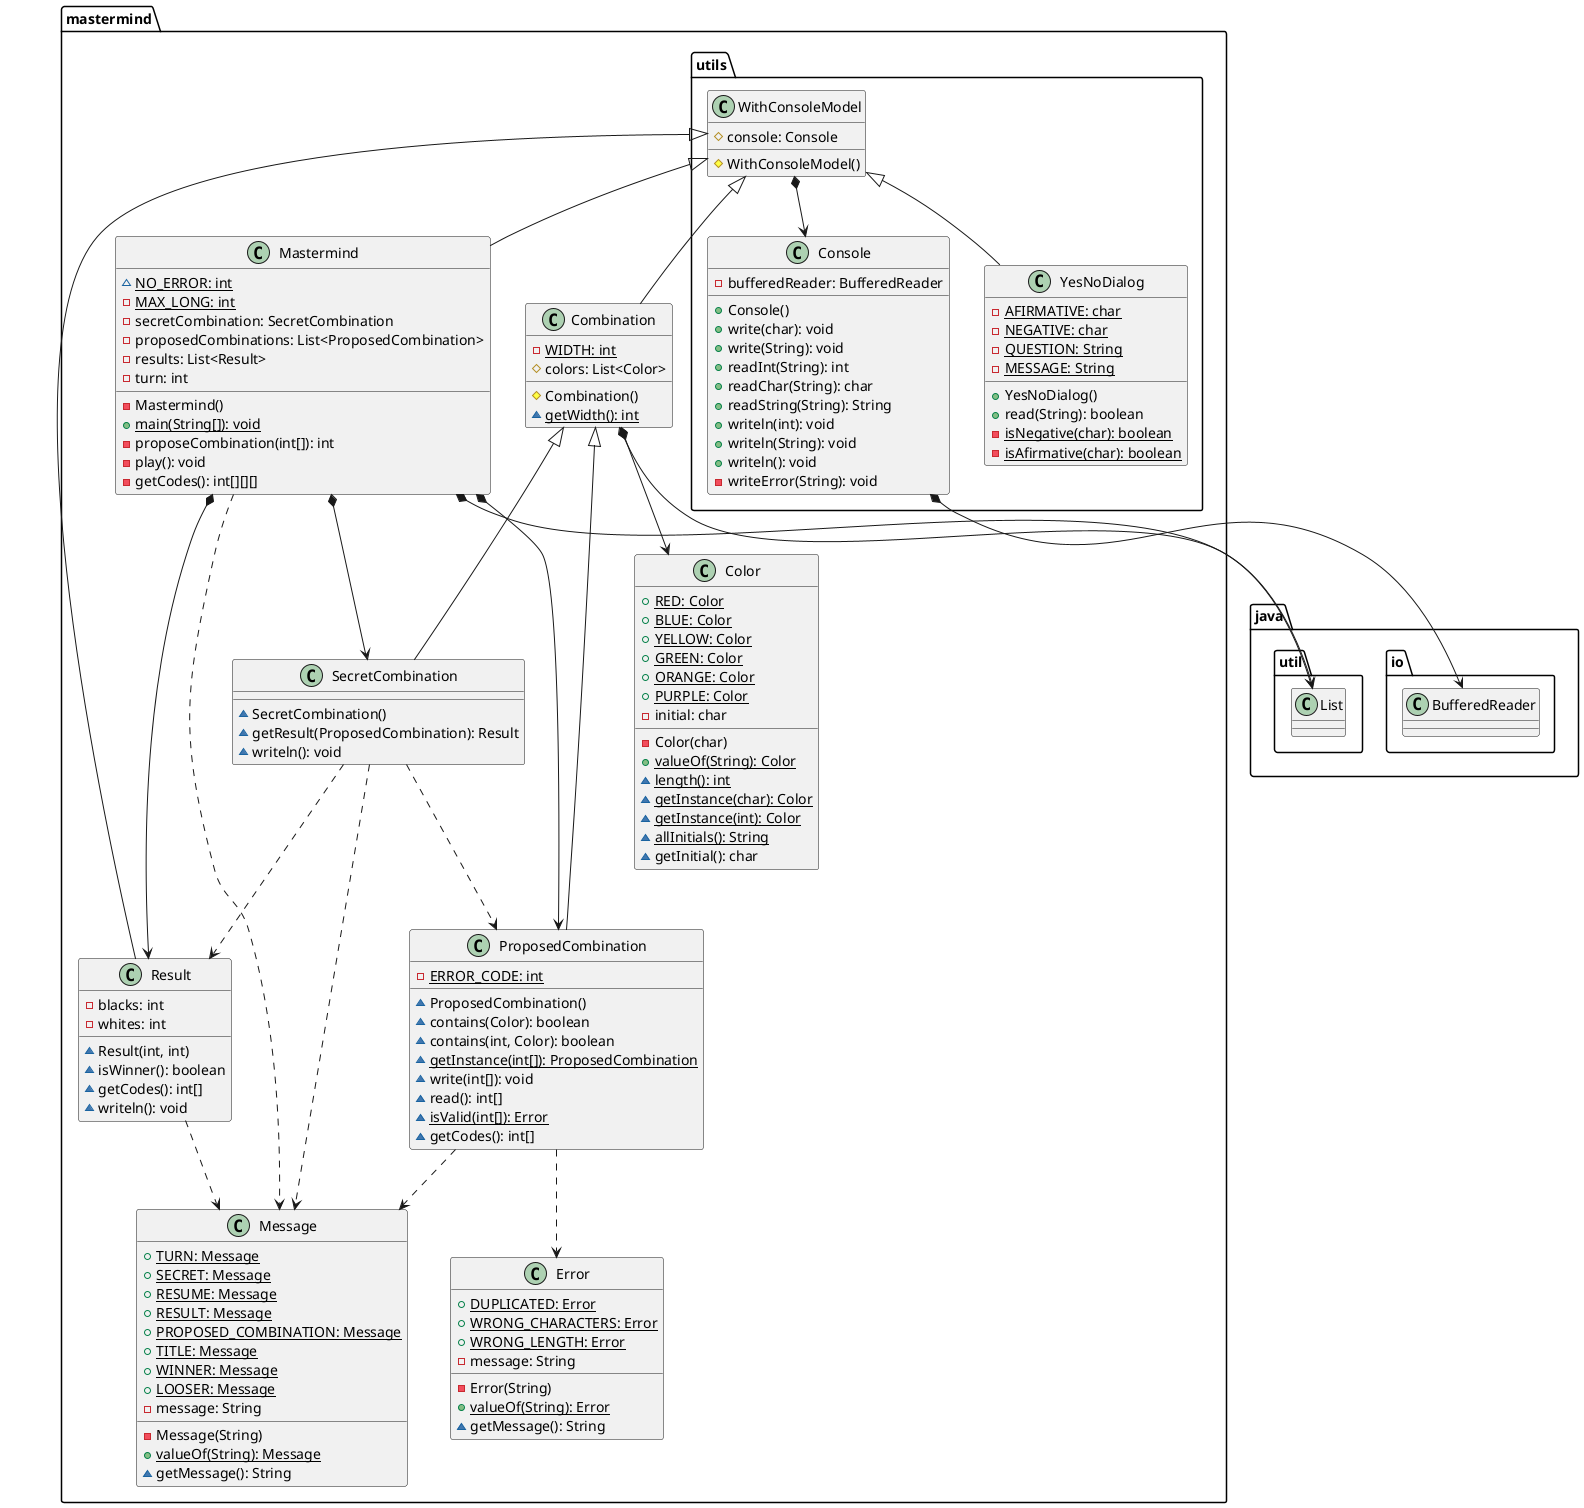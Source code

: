 @startuml

class  mastermind.Color{
+ {static} RED: Color
+ {static} BLUE: Color
+ {static} YELLOW: Color
+ {static} GREEN: Color
+ {static} ORANGE: Color
+ {static} PURPLE: Color
- initial: char
- Color(char)
+ {static} valueOf(String): Color
~ {static} length(): int
~ {static} getInstance(char): Color
~ {static} getInstance(int): Color
~ {static} allInitials(): String
~ getInitial(): char
}

class  mastermind.Combination{
- {static} WIDTH: int
# colors: List<Color>
# Combination()
~ {static} getWidth(): int
}
mastermind.utils.WithConsoleModel <|-down- mastermind.Combination
mastermind.Combination *-down-> java.util.List
mastermind.Combination *-down-> mastermind.Color

class  mastermind.Error{
+ {static} DUPLICATED: Error
+ {static} WRONG_CHARACTERS: Error
+ {static} WRONG_LENGTH: Error
- message: String
- Error(String)
+ {static} valueOf(String): Error
~ getMessage(): String
}

class  mastermind.Mastermind{
~ {static} NO_ERROR: int
- {static} MAX_LONG: int
- secretCombination: SecretCombination
- proposedCombinations: List<ProposedCombination>
- results: List<Result>
- turn: int
- Mastermind()
+ {static} main(String[]): void
- proposeCombination(int[]): int
- play(): void
- getCodes(): int[][][]
}
mastermind.utils.WithConsoleModel <|-down- mastermind.Mastermind
mastermind.Mastermind *-down-> java.util.List
mastermind.Mastermind *-down-> mastermind.ProposedCombination
mastermind.Mastermind *-down-> mastermind.Result
mastermind.Mastermind *-down-> mastermind.SecretCombination
mastermind.Mastermind ..> mastermind.Message

class  mastermind.Message{
+ {static} TURN: Message
+ {static} SECRET: Message
+ {static} RESUME: Message
+ {static} RESULT: Message
+ {static} PROPOSED_COMBINATION: Message
+ {static} TITLE: Message
+ {static} WINNER: Message
+ {static} LOOSER: Message
- message: String
- Message(String)
+ {static} valueOf(String): Message
~ getMessage(): String
}

class  mastermind.ProposedCombination{
- {static} ERROR_CODE: int
~ ProposedCombination()
~ contains(Color): boolean
~ contains(int, Color): boolean
~ {static} getInstance(int[]): ProposedCombination
~ write(int[]): void
~ read(): int[]
~ {static} isValid(int[]): Error
~ getCodes(): int[]
}
mastermind.Combination <|-down- mastermind.ProposedCombination
mastermind.ProposedCombination ..> mastermind.Error
mastermind.ProposedCombination ..> mastermind.Message

class  mastermind.Result{
- blacks: int
- whites: int
~ Result(int, int)
~ isWinner(): boolean
~ getCodes(): int[]
~ writeln(): void
}
mastermind.utils.WithConsoleModel <|-down- mastermind.Result
mastermind.Result ..> mastermind.Message

class  mastermind.SecretCombination{
~ SecretCombination()
~ getResult(ProposedCombination): Result
~ writeln(): void
}
mastermind.Combination <|-down- mastermind.SecretCombination
mastermind.SecretCombination ..> mastermind.ProposedCombination
mastermind.SecretCombination ..> mastermind.Result
mastermind.SecretCombination ..> mastermind.Message

class  mastermind.utils.Console{
- bufferedReader: BufferedReader
+ Console()
+ write(char): void
+ write(String): void
+ readInt(String): int
+ readChar(String): char
+ readString(String): String
+ writeln(int): void
+ writeln(String): void
+ writeln(): void
- writeError(String): void
}
mastermind.utils.Console *-down-> java.io.BufferedReader

class  mastermind.utils.WithConsoleModel{
# console: Console
# WithConsoleModel()
}
mastermind.utils.WithConsoleModel *-down-> mastermind.utils.Console

class  mastermind.utils.YesNoDialog{
- {static} AFIRMATIVE: char
- {static} NEGATIVE: char
- {static} QUESTION: String
- {static} MESSAGE: String
+ YesNoDialog()
+ read(String): boolean
- {static} isNegative(char): boolean
- {static} isAfirmative(char): boolean
}
mastermind.utils.WithConsoleModel <|-down- mastermind.utils.YesNoDialog

@enduml